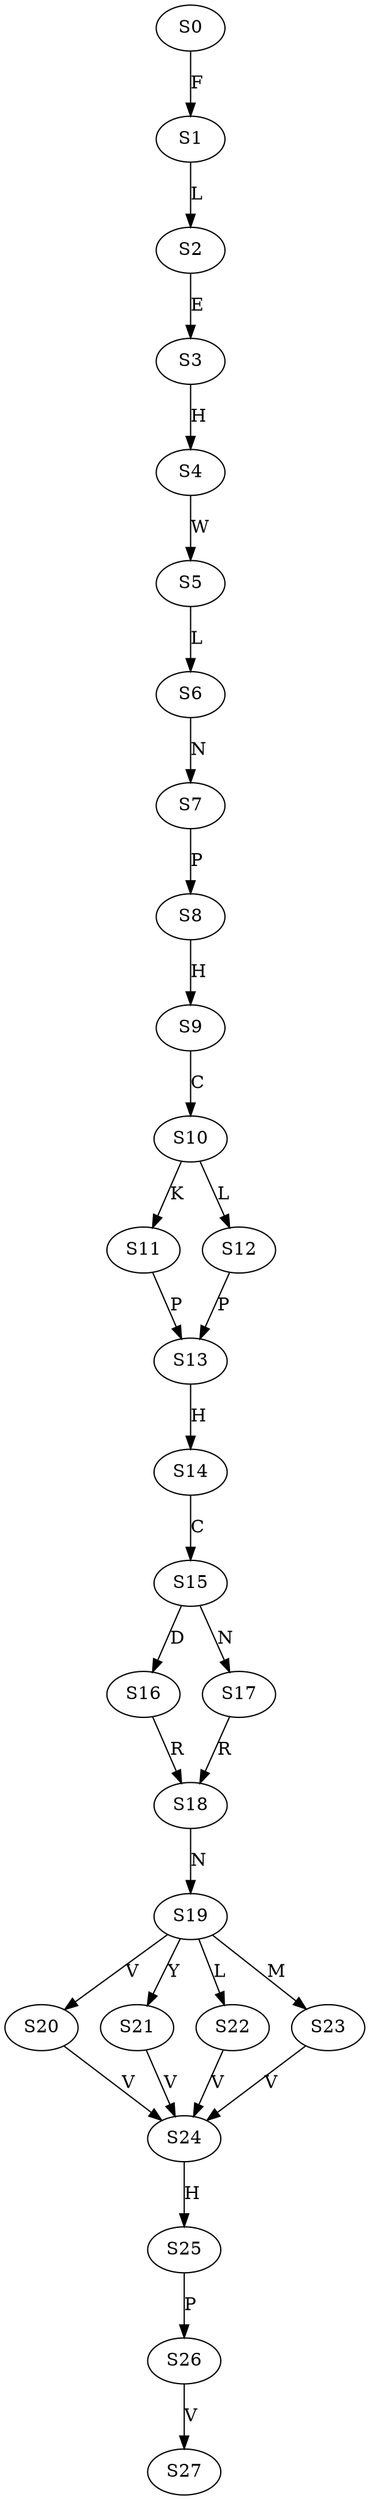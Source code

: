 strict digraph  {
	S0 -> S1 [ label = F ];
	S1 -> S2 [ label = L ];
	S2 -> S3 [ label = E ];
	S3 -> S4 [ label = H ];
	S4 -> S5 [ label = W ];
	S5 -> S6 [ label = L ];
	S6 -> S7 [ label = N ];
	S7 -> S8 [ label = P ];
	S8 -> S9 [ label = H ];
	S9 -> S10 [ label = C ];
	S10 -> S11 [ label = K ];
	S10 -> S12 [ label = L ];
	S11 -> S13 [ label = P ];
	S12 -> S13 [ label = P ];
	S13 -> S14 [ label = H ];
	S14 -> S15 [ label = C ];
	S15 -> S16 [ label = D ];
	S15 -> S17 [ label = N ];
	S16 -> S18 [ label = R ];
	S17 -> S18 [ label = R ];
	S18 -> S19 [ label = N ];
	S19 -> S20 [ label = V ];
	S19 -> S21 [ label = Y ];
	S19 -> S22 [ label = L ];
	S19 -> S23 [ label = M ];
	S20 -> S24 [ label = V ];
	S21 -> S24 [ label = V ];
	S22 -> S24 [ label = V ];
	S23 -> S24 [ label = V ];
	S24 -> S25 [ label = H ];
	S25 -> S26 [ label = P ];
	S26 -> S27 [ label = V ];
}
